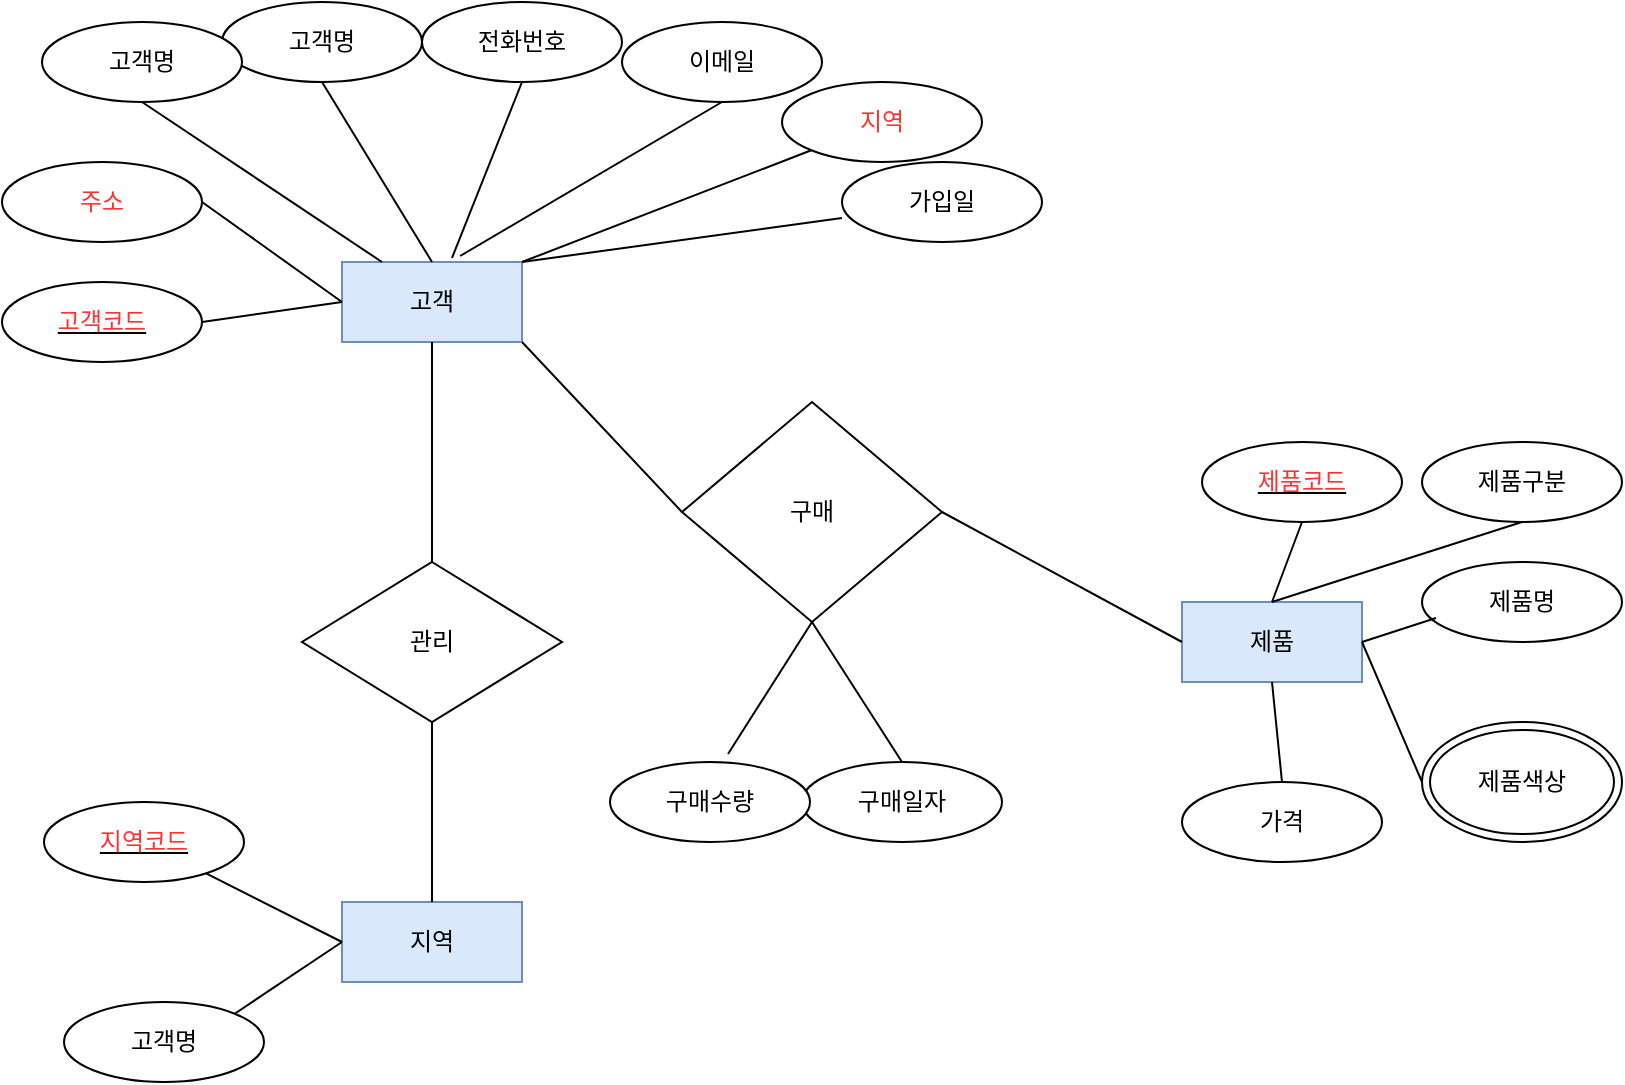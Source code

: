<mxfile version="21.6.5" type="github">
  <diagram name="페이지-1" id="KnWfCy08N_Aq-Pb_uunz">
    <mxGraphModel dx="1434" dy="790" grid="1" gridSize="10" guides="1" tooltips="1" connect="1" arrows="1" fold="1" page="1" pageScale="1" pageWidth="827" pageHeight="1169" math="0" shadow="0">
      <root>
        <mxCell id="0" />
        <mxCell id="1" parent="0" />
        <mxCell id="NJ5VuIGl0C8bafN6y_tM-1" value="고객" style="whiteSpace=wrap;html=1;align=center;fillColor=#dae8fc;strokeColor=#6c8ebf;" parent="1" vertex="1">
          <mxGeometry x="180" y="140" width="90" height="40" as="geometry" />
        </mxCell>
        <mxCell id="NJ5VuIGl0C8bafN6y_tM-3" value="" style="endArrow=none;html=1;rounded=0;entryX=0.5;entryY=0;entryDx=0;entryDy=0;exitX=0.5;exitY=1;exitDx=0;exitDy=0;exitPerimeter=0;" parent="1" source="NJ5VuIGl0C8bafN6y_tM-4" target="NJ5VuIGl0C8bafN6y_tM-1" edge="1">
          <mxGeometry relative="1" as="geometry">
            <mxPoint x="110" y="70" as="sourcePoint" />
            <mxPoint x="380" y="80" as="targetPoint" />
          </mxGeometry>
        </mxCell>
        <mxCell id="NJ5VuIGl0C8bafN6y_tM-4" value="고객명" style="ellipse;whiteSpace=wrap;html=1;align=center;" parent="1" vertex="1">
          <mxGeometry x="120" y="10" width="100" height="40" as="geometry" />
        </mxCell>
        <mxCell id="NJ5VuIGl0C8bafN6y_tM-5" value="전화번호" style="ellipse;whiteSpace=wrap;html=1;align=center;" parent="1" vertex="1">
          <mxGeometry x="220" y="10" width="100" height="40" as="geometry" />
        </mxCell>
        <mxCell id="NJ5VuIGl0C8bafN6y_tM-7" value="이메일" style="ellipse;whiteSpace=wrap;html=1;align=center;" parent="1" vertex="1">
          <mxGeometry x="320" y="20" width="100" height="40" as="geometry" />
        </mxCell>
        <mxCell id="NJ5VuIGl0C8bafN6y_tM-8" value="&lt;font color=&quot;#ff3333&quot;&gt;지역&lt;/font&gt;" style="ellipse;whiteSpace=wrap;html=1;align=center;" parent="1" vertex="1">
          <mxGeometry x="400" y="50" width="100" height="40" as="geometry" />
        </mxCell>
        <mxCell id="NJ5VuIGl0C8bafN6y_tM-9" value="고객명" style="ellipse;whiteSpace=wrap;html=1;align=center;" parent="1" vertex="1">
          <mxGeometry x="30" y="20" width="100" height="40" as="geometry" />
        </mxCell>
        <mxCell id="NJ5VuIGl0C8bafN6y_tM-11" value="" style="endArrow=none;html=1;rounded=0;exitX=0.5;exitY=1;exitDx=0;exitDy=0;entryX=0.222;entryY=0;entryDx=0;entryDy=0;entryPerimeter=0;" parent="1" source="NJ5VuIGl0C8bafN6y_tM-9" target="NJ5VuIGl0C8bafN6y_tM-1" edge="1">
          <mxGeometry relative="1" as="geometry">
            <mxPoint y="150" as="sourcePoint" />
            <mxPoint x="190" y="130" as="targetPoint" />
          </mxGeometry>
        </mxCell>
        <mxCell id="NJ5VuIGl0C8bafN6y_tM-12" value="" style="endArrow=none;html=1;rounded=0;entryX=0.611;entryY=-0.05;entryDx=0;entryDy=0;exitX=0.5;exitY=1;exitDx=0;exitDy=0;entryPerimeter=0;" parent="1" source="NJ5VuIGl0C8bafN6y_tM-5" target="NJ5VuIGl0C8bafN6y_tM-1" edge="1">
          <mxGeometry relative="1" as="geometry">
            <mxPoint x="210" y="220" as="sourcePoint" />
            <mxPoint x="335" y="300" as="targetPoint" />
          </mxGeometry>
        </mxCell>
        <mxCell id="NJ5VuIGl0C8bafN6y_tM-15" value="" style="endArrow=none;html=1;rounded=0;entryX=0.5;entryY=1;entryDx=0;entryDy=0;exitX=0.656;exitY=-0.075;exitDx=0;exitDy=0;exitPerimeter=0;" parent="1" source="NJ5VuIGl0C8bafN6y_tM-1" target="NJ5VuIGl0C8bafN6y_tM-7" edge="1">
          <mxGeometry relative="1" as="geometry">
            <mxPoint x="150" y="160" as="sourcePoint" />
            <mxPoint x="310" y="160" as="targetPoint" />
          </mxGeometry>
        </mxCell>
        <mxCell id="NJ5VuIGl0C8bafN6y_tM-16" value="" style="endArrow=none;html=1;rounded=0;entryX=0;entryY=1;entryDx=0;entryDy=0;exitX=1;exitY=0;exitDx=0;exitDy=0;" parent="1" source="NJ5VuIGl0C8bafN6y_tM-1" target="NJ5VuIGl0C8bafN6y_tM-8" edge="1">
          <mxGeometry relative="1" as="geometry">
            <mxPoint x="280" y="170" as="sourcePoint" />
            <mxPoint x="380" y="70" as="targetPoint" />
          </mxGeometry>
        </mxCell>
        <mxCell id="NJ5VuIGl0C8bafN6y_tM-17" value="가입일" style="ellipse;whiteSpace=wrap;html=1;align=center;" parent="1" vertex="1">
          <mxGeometry x="430" y="90" width="100" height="40" as="geometry" />
        </mxCell>
        <mxCell id="NJ5VuIGl0C8bafN6y_tM-18" value="" style="endArrow=none;html=1;rounded=0;entryX=0;entryY=0.7;entryDx=0;entryDy=0;exitX=1;exitY=0;exitDx=0;exitDy=0;entryPerimeter=0;" parent="1" source="NJ5VuIGl0C8bafN6y_tM-1" target="NJ5VuIGl0C8bafN6y_tM-17" edge="1">
          <mxGeometry relative="1" as="geometry">
            <mxPoint x="280" y="180" as="sourcePoint" />
            <mxPoint x="435" y="124" as="targetPoint" />
          </mxGeometry>
        </mxCell>
        <mxCell id="NJ5VuIGl0C8bafN6y_tM-20" value="" style="endArrow=none;html=1;rounded=0;entryX=0;entryY=0.5;entryDx=0;entryDy=0;exitX=1;exitY=0.5;exitDx=0;exitDy=0;" parent="1" source="NJ5VuIGl0C8bafN6y_tM-21" target="NJ5VuIGl0C8bafN6y_tM-1" edge="1">
          <mxGeometry relative="1" as="geometry">
            <mxPoint x="115.355" y="215.858" as="sourcePoint" />
            <mxPoint x="310" y="160" as="targetPoint" />
          </mxGeometry>
        </mxCell>
        <mxCell id="NJ5VuIGl0C8bafN6y_tM-21" value="&lt;font color=&quot;#ff3333&quot;&gt;고객코드&lt;/font&gt;" style="ellipse;whiteSpace=wrap;html=1;align=center;fontStyle=4;" parent="1" vertex="1">
          <mxGeometry x="10" y="150" width="100" height="40" as="geometry" />
        </mxCell>
        <mxCell id="xfDZCdHHifaAZ28Kcs_s-1" value="지역" style="whiteSpace=wrap;html=1;align=center;fillColor=#dae8fc;strokeColor=#6c8ebf;" vertex="1" parent="1">
          <mxGeometry x="180" y="460" width="90" height="40" as="geometry" />
        </mxCell>
        <mxCell id="xfDZCdHHifaAZ28Kcs_s-2" value="&lt;u&gt;&lt;font color=&quot;#ff3333&quot;&gt;지역코드&lt;/font&gt;&lt;/u&gt;" style="ellipse;whiteSpace=wrap;html=1;align=center;" vertex="1" parent="1">
          <mxGeometry x="31" y="410" width="100" height="40" as="geometry" />
        </mxCell>
        <mxCell id="xfDZCdHHifaAZ28Kcs_s-3" value="고객명" style="ellipse;whiteSpace=wrap;html=1;align=center;" vertex="1" parent="1">
          <mxGeometry x="41" y="510" width="100" height="40" as="geometry" />
        </mxCell>
        <mxCell id="xfDZCdHHifaAZ28Kcs_s-4" value="" style="endArrow=none;html=1;rounded=0;entryX=0;entryY=0.5;entryDx=0;entryDy=0;" edge="1" parent="1" source="xfDZCdHHifaAZ28Kcs_s-2" target="xfDZCdHHifaAZ28Kcs_s-1">
          <mxGeometry relative="1" as="geometry">
            <mxPoint x="110" y="290" as="sourcePoint" />
            <mxPoint x="216" y="262" as="targetPoint" />
            <Array as="points" />
          </mxGeometry>
        </mxCell>
        <mxCell id="xfDZCdHHifaAZ28Kcs_s-5" value="" style="endArrow=none;html=1;rounded=0;entryX=0;entryY=0.5;entryDx=0;entryDy=0;exitX=1;exitY=0;exitDx=0;exitDy=0;" edge="1" parent="1" source="xfDZCdHHifaAZ28Kcs_s-3" target="xfDZCdHHifaAZ28Kcs_s-1">
          <mxGeometry relative="1" as="geometry">
            <mxPoint x="131" y="560" as="sourcePoint" />
            <mxPoint x="190" y="490" as="targetPoint" />
            <Array as="points" />
          </mxGeometry>
        </mxCell>
        <mxCell id="xfDZCdHHifaAZ28Kcs_s-7" value="제품" style="whiteSpace=wrap;html=1;align=center;fillColor=#dae8fc;strokeColor=#6c8ebf;" vertex="1" parent="1">
          <mxGeometry x="600" y="310" width="90" height="40" as="geometry" />
        </mxCell>
        <mxCell id="xfDZCdHHifaAZ28Kcs_s-8" value="&lt;u&gt;&lt;font color=&quot;#ff3333&quot;&gt;제품코드&lt;/font&gt;&lt;/u&gt;" style="ellipse;whiteSpace=wrap;html=1;align=center;" vertex="1" parent="1">
          <mxGeometry x="610" y="230" width="100" height="40" as="geometry" />
        </mxCell>
        <mxCell id="xfDZCdHHifaAZ28Kcs_s-9" value="제품명" style="ellipse;whiteSpace=wrap;html=1;align=center;" vertex="1" parent="1">
          <mxGeometry x="720" y="290" width="100" height="40" as="geometry" />
        </mxCell>
        <mxCell id="xfDZCdHHifaAZ28Kcs_s-10" value="제품구분" style="ellipse;whiteSpace=wrap;html=1;align=center;" vertex="1" parent="1">
          <mxGeometry x="720" y="230" width="100" height="40" as="geometry" />
        </mxCell>
        <mxCell id="xfDZCdHHifaAZ28Kcs_s-11" value="제품색상" style="ellipse;shape=doubleEllipse;whiteSpace=wrap;html=1;" vertex="1" parent="1">
          <mxGeometry x="720" y="370" width="100" height="60" as="geometry" />
        </mxCell>
        <mxCell id="xfDZCdHHifaAZ28Kcs_s-12" value="가격" style="ellipse;whiteSpace=wrap;html=1;align=center;" vertex="1" parent="1">
          <mxGeometry x="600" y="400" width="100" height="40" as="geometry" />
        </mxCell>
        <mxCell id="xfDZCdHHifaAZ28Kcs_s-14" value="" style="endArrow=none;html=1;rounded=0;entryX=0.5;entryY=0;entryDx=0;entryDy=0;exitX=0.5;exitY=1;exitDx=0;exitDy=0;" edge="1" parent="1" source="xfDZCdHHifaAZ28Kcs_s-8" target="xfDZCdHHifaAZ28Kcs_s-7">
          <mxGeometry width="50" height="50" relative="1" as="geometry">
            <mxPoint x="390" y="470" as="sourcePoint" />
            <mxPoint x="510" y="450" as="targetPoint" />
          </mxGeometry>
        </mxCell>
        <mxCell id="xfDZCdHHifaAZ28Kcs_s-15" value="" style="endArrow=none;html=1;rounded=0;entryX=0.5;entryY=0;entryDx=0;entryDy=0;exitX=0.5;exitY=1;exitDx=0;exitDy=0;" edge="1" parent="1" source="xfDZCdHHifaAZ28Kcs_s-10" target="xfDZCdHHifaAZ28Kcs_s-7">
          <mxGeometry width="50" height="50" relative="1" as="geometry">
            <mxPoint x="400" y="480" as="sourcePoint" />
            <mxPoint x="520" y="460" as="targetPoint" />
          </mxGeometry>
        </mxCell>
        <mxCell id="xfDZCdHHifaAZ28Kcs_s-16" value="" style="endArrow=none;html=1;rounded=0;entryX=0.07;entryY=0.7;entryDx=0;entryDy=0;entryPerimeter=0;exitX=1;exitY=0.5;exitDx=0;exitDy=0;" edge="1" parent="1" source="xfDZCdHHifaAZ28Kcs_s-7" target="xfDZCdHHifaAZ28Kcs_s-9">
          <mxGeometry width="50" height="50" relative="1" as="geometry">
            <mxPoint x="410" y="490" as="sourcePoint" />
            <mxPoint x="530" y="470" as="targetPoint" />
          </mxGeometry>
        </mxCell>
        <mxCell id="xfDZCdHHifaAZ28Kcs_s-17" value="" style="endArrow=none;html=1;rounded=0;entryX=0;entryY=0.5;entryDx=0;entryDy=0;exitX=1;exitY=0.5;exitDx=0;exitDy=0;" edge="1" parent="1" source="xfDZCdHHifaAZ28Kcs_s-7" target="xfDZCdHHifaAZ28Kcs_s-11">
          <mxGeometry width="50" height="50" relative="1" as="geometry">
            <mxPoint x="420" y="500" as="sourcePoint" />
            <mxPoint x="540" y="480" as="targetPoint" />
          </mxGeometry>
        </mxCell>
        <mxCell id="xfDZCdHHifaAZ28Kcs_s-18" value="" style="endArrow=none;html=1;rounded=0;entryX=0.5;entryY=0;entryDx=0;entryDy=0;exitX=0.5;exitY=1;exitDx=0;exitDy=0;" edge="1" parent="1" source="xfDZCdHHifaAZ28Kcs_s-7" target="xfDZCdHHifaAZ28Kcs_s-12">
          <mxGeometry width="50" height="50" relative="1" as="geometry">
            <mxPoint x="430" y="510" as="sourcePoint" />
            <mxPoint x="550" y="490" as="targetPoint" />
          </mxGeometry>
        </mxCell>
        <mxCell id="xfDZCdHHifaAZ28Kcs_s-20" value="관리" style="rhombus;whiteSpace=wrap;html=1;" vertex="1" parent="1">
          <mxGeometry x="160" y="290" width="130" height="80" as="geometry" />
        </mxCell>
        <mxCell id="xfDZCdHHifaAZ28Kcs_s-21" value="" style="endArrow=none;html=1;rounded=0;entryX=0.5;entryY=1;entryDx=0;entryDy=0;exitX=0.5;exitY=0;exitDx=0;exitDy=0;" edge="1" parent="1" source="xfDZCdHHifaAZ28Kcs_s-20" target="NJ5VuIGl0C8bafN6y_tM-1">
          <mxGeometry width="50" height="50" relative="1" as="geometry">
            <mxPoint x="340" y="370" as="sourcePoint" />
            <mxPoint x="390" y="320" as="targetPoint" />
          </mxGeometry>
        </mxCell>
        <mxCell id="xfDZCdHHifaAZ28Kcs_s-22" value="" style="endArrow=none;html=1;rounded=0;exitX=0.5;exitY=0;exitDx=0;exitDy=0;entryX=0.5;entryY=1;entryDx=0;entryDy=0;" edge="1" parent="1" source="xfDZCdHHifaAZ28Kcs_s-1" target="xfDZCdHHifaAZ28Kcs_s-20">
          <mxGeometry width="50" height="50" relative="1" as="geometry">
            <mxPoint x="340" y="370" as="sourcePoint" />
            <mxPoint x="390" y="320" as="targetPoint" />
          </mxGeometry>
        </mxCell>
        <mxCell id="xfDZCdHHifaAZ28Kcs_s-23" value="&lt;font color=&quot;#ff3333&quot;&gt;주소&lt;/font&gt;" style="ellipse;whiteSpace=wrap;html=1;align=center;" vertex="1" parent="1">
          <mxGeometry x="10" y="90" width="100" height="40" as="geometry" />
        </mxCell>
        <mxCell id="xfDZCdHHifaAZ28Kcs_s-25" value="" style="endArrow=none;html=1;rounded=0;entryX=1;entryY=0.5;entryDx=0;entryDy=0;exitX=0;exitY=0.5;exitDx=0;exitDy=0;" edge="1" parent="1" source="NJ5VuIGl0C8bafN6y_tM-1" target="xfDZCdHHifaAZ28Kcs_s-23">
          <mxGeometry width="50" height="50" relative="1" as="geometry">
            <mxPoint x="340" y="370" as="sourcePoint" />
            <mxPoint x="390" y="320" as="targetPoint" />
          </mxGeometry>
        </mxCell>
        <mxCell id="xfDZCdHHifaAZ28Kcs_s-26" value="구매" style="rhombus;whiteSpace=wrap;html=1;" vertex="1" parent="1">
          <mxGeometry x="350" y="210" width="130" height="110" as="geometry" />
        </mxCell>
        <mxCell id="xfDZCdHHifaAZ28Kcs_s-27" value="" style="endArrow=none;html=1;rounded=0;entryX=1;entryY=1;entryDx=0;entryDy=0;exitX=0;exitY=0.5;exitDx=0;exitDy=0;" edge="1" parent="1" source="xfDZCdHHifaAZ28Kcs_s-26" target="NJ5VuIGl0C8bafN6y_tM-1">
          <mxGeometry width="50" height="50" relative="1" as="geometry">
            <mxPoint x="340" y="370" as="sourcePoint" />
            <mxPoint x="390" y="320" as="targetPoint" />
          </mxGeometry>
        </mxCell>
        <mxCell id="xfDZCdHHifaAZ28Kcs_s-28" value="" style="endArrow=none;html=1;rounded=0;entryX=1;entryY=0.5;entryDx=0;entryDy=0;exitX=0;exitY=0.5;exitDx=0;exitDy=0;" edge="1" parent="1" source="xfDZCdHHifaAZ28Kcs_s-7" target="xfDZCdHHifaAZ28Kcs_s-26">
          <mxGeometry width="50" height="50" relative="1" as="geometry">
            <mxPoint x="340" y="370" as="sourcePoint" />
            <mxPoint x="390" y="320" as="targetPoint" />
          </mxGeometry>
        </mxCell>
        <mxCell id="xfDZCdHHifaAZ28Kcs_s-29" value="구매일자" style="ellipse;whiteSpace=wrap;html=1;align=center;" vertex="1" parent="1">
          <mxGeometry x="410" y="390" width="100" height="40" as="geometry" />
        </mxCell>
        <mxCell id="xfDZCdHHifaAZ28Kcs_s-30" value="구매수량" style="ellipse;whiteSpace=wrap;html=1;align=center;" vertex="1" parent="1">
          <mxGeometry x="314" y="390" width="100" height="40" as="geometry" />
        </mxCell>
        <mxCell id="xfDZCdHHifaAZ28Kcs_s-31" value="" style="endArrow=none;html=1;rounded=0;entryX=0.5;entryY=1;entryDx=0;entryDy=0;exitX=0.59;exitY=-0.1;exitDx=0;exitDy=0;exitPerimeter=0;" edge="1" parent="1" source="xfDZCdHHifaAZ28Kcs_s-30" target="xfDZCdHHifaAZ28Kcs_s-26">
          <mxGeometry width="50" height="50" relative="1" as="geometry">
            <mxPoint x="340" y="370" as="sourcePoint" />
            <mxPoint x="390" y="320" as="targetPoint" />
          </mxGeometry>
        </mxCell>
        <mxCell id="xfDZCdHHifaAZ28Kcs_s-32" value="" style="endArrow=none;html=1;rounded=0;exitX=0.5;exitY=0;exitDx=0;exitDy=0;entryX=0.5;entryY=1;entryDx=0;entryDy=0;" edge="1" parent="1" source="xfDZCdHHifaAZ28Kcs_s-29" target="xfDZCdHHifaAZ28Kcs_s-26">
          <mxGeometry width="50" height="50" relative="1" as="geometry">
            <mxPoint x="340" y="370" as="sourcePoint" />
            <mxPoint x="390" y="320" as="targetPoint" />
          </mxGeometry>
        </mxCell>
      </root>
    </mxGraphModel>
  </diagram>
</mxfile>
